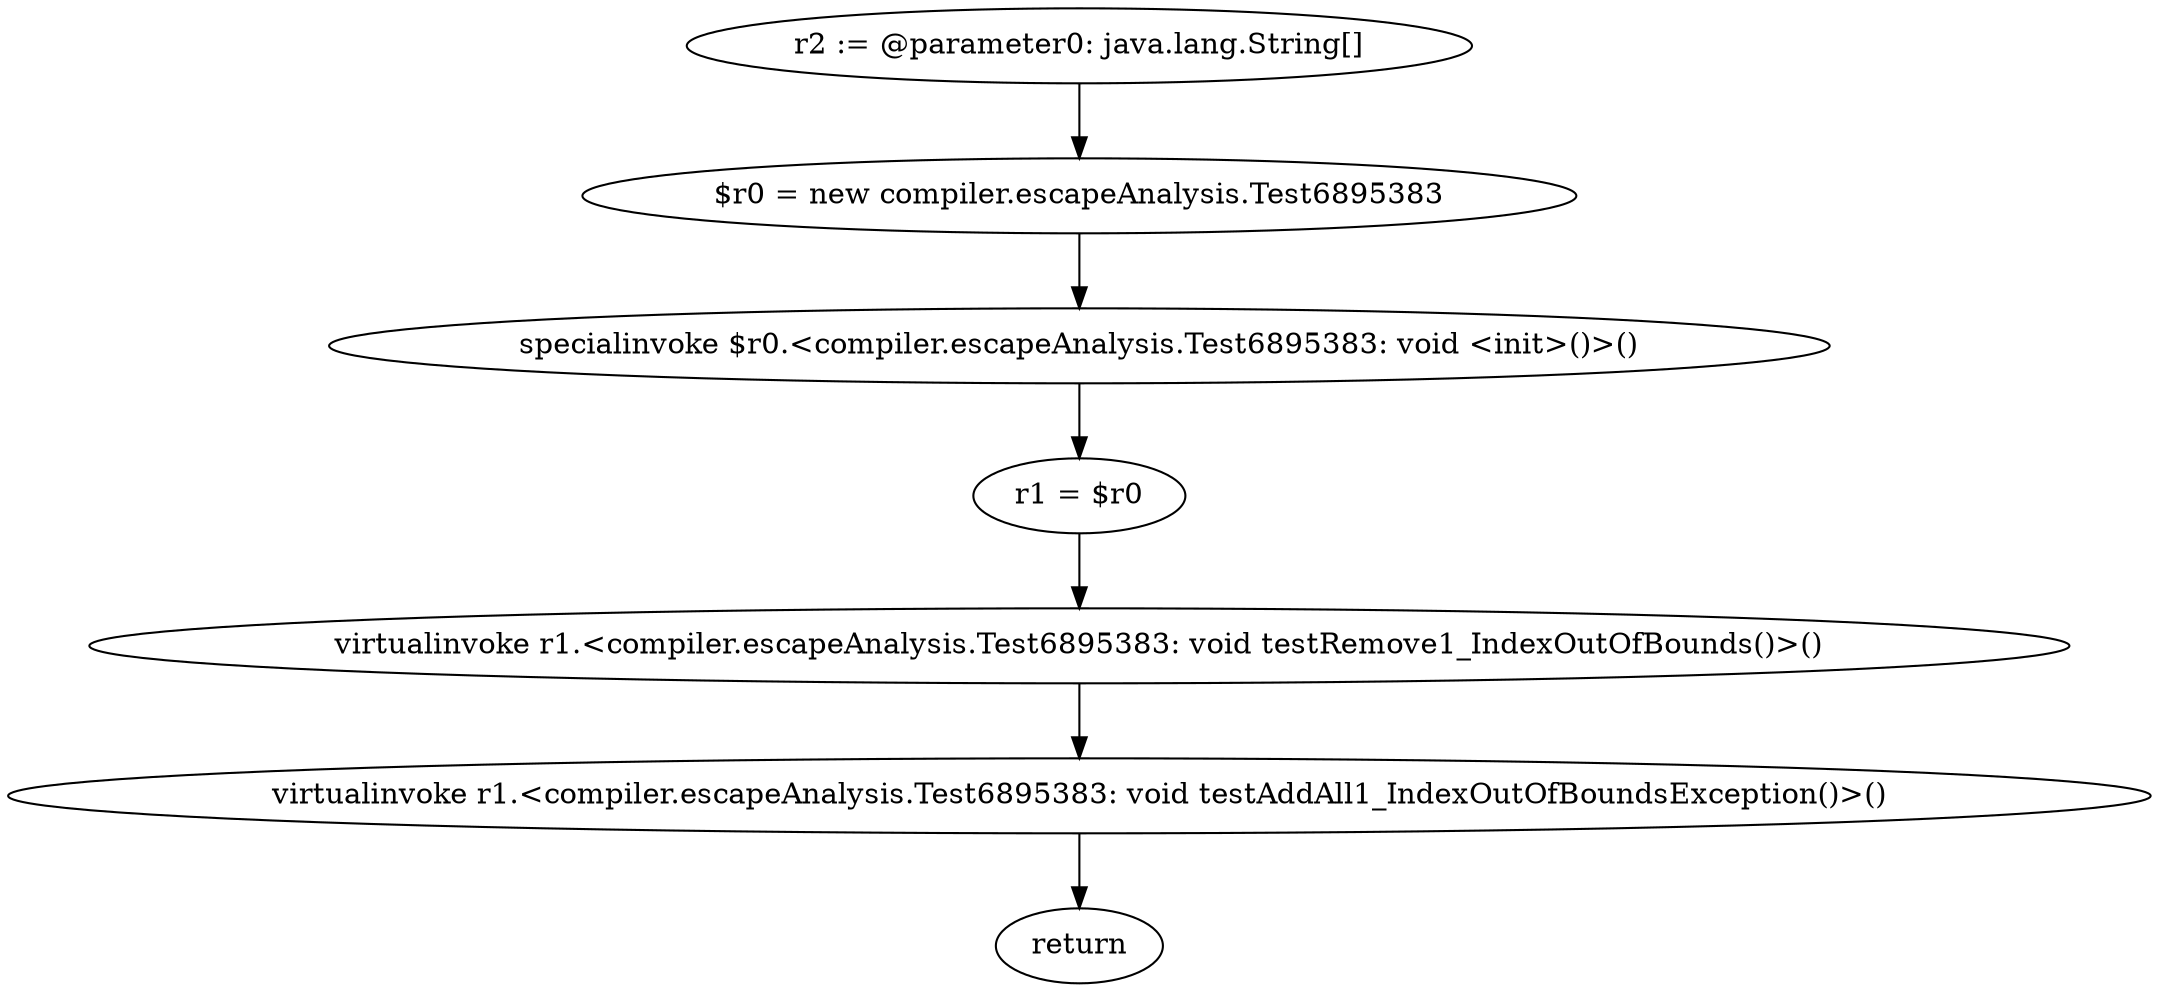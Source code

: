 digraph "unitGraph" {
    "r2 := @parameter0: java.lang.String[]"
    "$r0 = new compiler.escapeAnalysis.Test6895383"
    "specialinvoke $r0.<compiler.escapeAnalysis.Test6895383: void <init>()>()"
    "r1 = $r0"
    "virtualinvoke r1.<compiler.escapeAnalysis.Test6895383: void testRemove1_IndexOutOfBounds()>()"
    "virtualinvoke r1.<compiler.escapeAnalysis.Test6895383: void testAddAll1_IndexOutOfBoundsException()>()"
    "return"
    "r2 := @parameter0: java.lang.String[]"->"$r0 = new compiler.escapeAnalysis.Test6895383";
    "$r0 = new compiler.escapeAnalysis.Test6895383"->"specialinvoke $r0.<compiler.escapeAnalysis.Test6895383: void <init>()>()";
    "specialinvoke $r0.<compiler.escapeAnalysis.Test6895383: void <init>()>()"->"r1 = $r0";
    "r1 = $r0"->"virtualinvoke r1.<compiler.escapeAnalysis.Test6895383: void testRemove1_IndexOutOfBounds()>()";
    "virtualinvoke r1.<compiler.escapeAnalysis.Test6895383: void testRemove1_IndexOutOfBounds()>()"->"virtualinvoke r1.<compiler.escapeAnalysis.Test6895383: void testAddAll1_IndexOutOfBoundsException()>()";
    "virtualinvoke r1.<compiler.escapeAnalysis.Test6895383: void testAddAll1_IndexOutOfBoundsException()>()"->"return";
}
